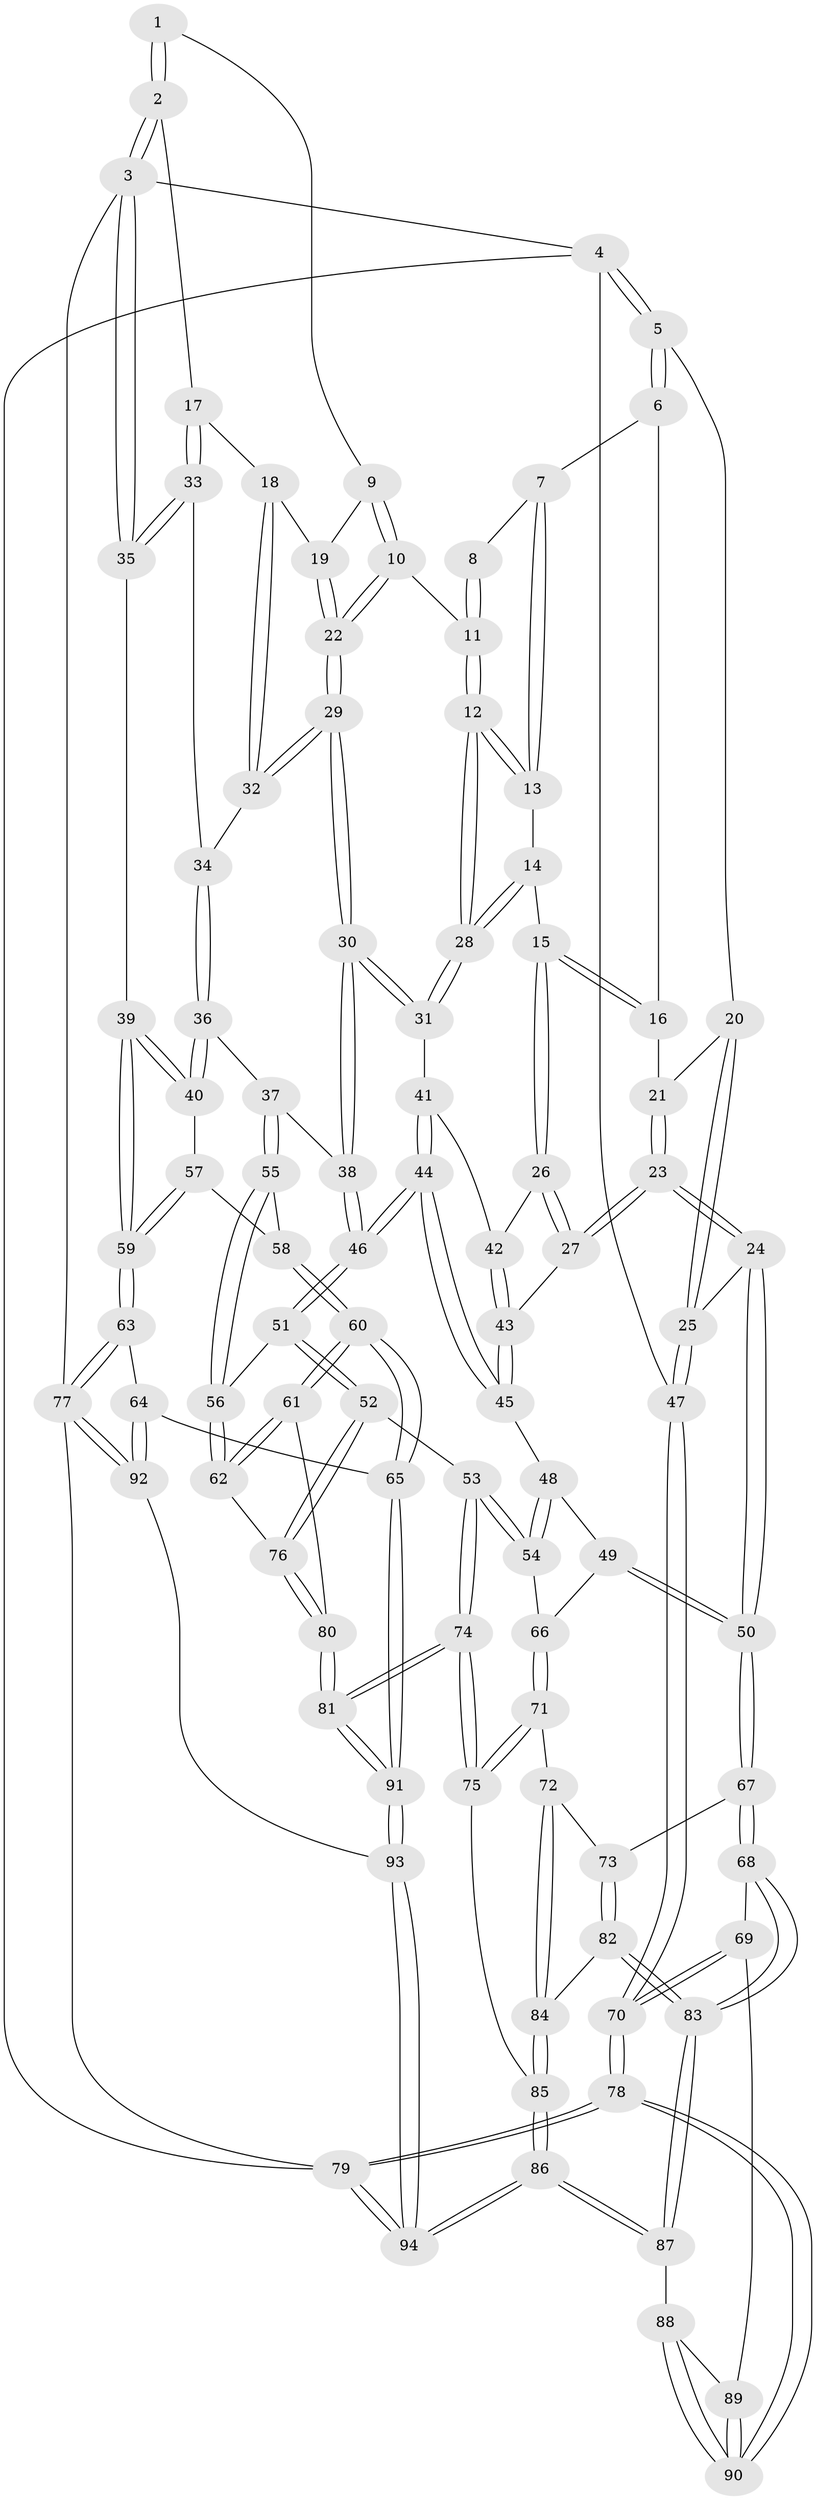 // Generated by graph-tools (version 1.1) at 2025/27/03/09/25 03:27:15]
// undirected, 94 vertices, 232 edges
graph export_dot {
graph [start="1"]
  node [color=gray90,style=filled];
  1 [pos="+0.9171477117461345+0"];
  2 [pos="+1+0"];
  3 [pos="+1+0"];
  4 [pos="+0+0"];
  5 [pos="+0+0"];
  6 [pos="+0.2971851289596165+0"];
  7 [pos="+0.45354803588126696+0"];
  8 [pos="+0.668458939975169+0"];
  9 [pos="+0.8624497266701843+0.018520551344403544"];
  10 [pos="+0.7183262481407765+0.16480382104604374"];
  11 [pos="+0.6727445930056357+0.16164701095280662"];
  12 [pos="+0.6393020679246774+0.18644373382474483"];
  13 [pos="+0.4921526793437712+0.05296328764147285"];
  14 [pos="+0.46978616858869626+0.17289454980230665"];
  15 [pos="+0.33984179036949136+0.26821824313134207"];
  16 [pos="+0.2921435003729792+0"];
  17 [pos="+0.9507879371460026+0.18187860872872694"];
  18 [pos="+0.8981140656712588+0.18195033663049823"];
  19 [pos="+0.8676993554883767+0.08806917581929122"];
  20 [pos="+0.13034094656192546+0.158217233442841"];
  21 [pos="+0.19221299414871335+0.1858718232710287"];
  22 [pos="+0.7749714590738933+0.21197523923575493"];
  23 [pos="+0.2504697668415742+0.349972300162856"];
  24 [pos="+0.16961092631340766+0.43187890377663185"];
  25 [pos="+0.06216271740230209+0.415822274176869"];
  26 [pos="+0.3315148512815626+0.29199206246676335"];
  27 [pos="+0.29295730939456366+0.3277259172628892"];
  28 [pos="+0.6004504035352466+0.287939472449042"];
  29 [pos="+0.8012665129523188+0.26346775506947284"];
  30 [pos="+0.7354923748631689+0.3645950268745085"];
  31 [pos="+0.6019133282568233+0.31737312390287226"];
  32 [pos="+0.8765357747397312+0.24742288394284226"];
  33 [pos="+1+0.2206207415589939"];
  34 [pos="+0.9099633451996744+0.27830847586816887"];
  35 [pos="+1+0.2309297403480209"];
  36 [pos="+0.9426348423475142+0.35948725053084124"];
  37 [pos="+0.7773644520287823+0.4270485850278328"];
  38 [pos="+0.7678445608944486+0.41996649034019484"];
  39 [pos="+1+0.4235247982905462"];
  40 [pos="+1+0.41840242365821356"];
  41 [pos="+0.5796716637312341+0.33534081526291765"];
  42 [pos="+0.5660189752828063+0.3391372082606725"];
  43 [pos="+0.4669280780660957+0.4555276154011404"];
  44 [pos="+0.5944309576667434+0.5190629707266203"];
  45 [pos="+0.46686200541247147+0.45801590123104347"];
  46 [pos="+0.6064730476831166+0.5469440704723428"];
  47 [pos="+0+0.4073927643222524"];
  48 [pos="+0.4549204995919428+0.4854715306527867"];
  49 [pos="+0.3130657229180138+0.523353255138573"];
  50 [pos="+0.2181851494800129+0.5180324142652323"];
  51 [pos="+0.6037024754166359+0.5688450909111455"];
  52 [pos="+0.5823145168118752+0.5960345828539659"];
  53 [pos="+0.565935693252139+0.6034636757715078"];
  54 [pos="+0.485332788122357+0.5892614351987299"];
  55 [pos="+0.7998802171203607+0.4755711649117786"];
  56 [pos="+0.7349057905335581+0.596541782347034"];
  57 [pos="+0.893916756937184+0.5224110944374252"];
  58 [pos="+0.8763793397965459+0.5290612125696006"];
  59 [pos="+1+0.7314322573370194"];
  60 [pos="+0.8910436790796924+0.7422250016887987"];
  61 [pos="+0.8273230666989627+0.7107577522014967"];
  62 [pos="+0.7686809059126221+0.6698252902294759"];
  63 [pos="+1+0.8671409030789315"];
  64 [pos="+0.9047923289629545+0.7581194495509508"];
  65 [pos="+0.902412176306934+0.7565950769238233"];
  66 [pos="+0.4673974646243816+0.5980213294543448"];
  67 [pos="+0.22013340053405608+0.5321472603303168"];
  68 [pos="+0.16880344702306094+0.6834131072265208"];
  69 [pos="+0.04528967959860074+0.7239536892728708"];
  70 [pos="+0+0.7134346807514771"];
  71 [pos="+0.41391828513031587+0.6643398877317744"];
  72 [pos="+0.40129498363398586+0.6637925665422714"];
  73 [pos="+0.3052246332871142+0.6252450687996575"];
  74 [pos="+0.5105581459440416+0.816667259295424"];
  75 [pos="+0.4956690833223394+0.8141107020625669"];
  76 [pos="+0.6587383915331686+0.6942286530472184"];
  77 [pos="+1+1"];
  78 [pos="+0+1"];
  79 [pos="+0+1"];
  80 [pos="+0.6378149176054771+0.7722943205018877"];
  81 [pos="+0.5842646249670157+0.867326147050335"];
  82 [pos="+0.3091595224844681+0.7361736142702366"];
  83 [pos="+0.21726751766601013+0.7923720799677904"];
  84 [pos="+0.34327313689763694+0.7484031685528251"];
  85 [pos="+0.41583644247618756+0.8347391314731689"];
  86 [pos="+0.31490063404482954+0.9123952430241993"];
  87 [pos="+0.2147043633468374+0.8380489960629657"];
  88 [pos="+0.197472942396874+0.8453184408131039"];
  89 [pos="+0.05857873096358253+0.7428325513243279"];
  90 [pos="+0.1272742170970192+0.8836583601079182"];
  91 [pos="+0.5943202615905199+0.8831402135374475"];
  92 [pos="+0.6666682709342341+1"];
  93 [pos="+0.6365926127373793+1"];
  94 [pos="+0.3253915226489652+1"];
  1 -- 2;
  1 -- 2;
  1 -- 9;
  2 -- 3;
  2 -- 3;
  2 -- 17;
  3 -- 4;
  3 -- 35;
  3 -- 35;
  3 -- 77;
  4 -- 5;
  4 -- 5;
  4 -- 47;
  4 -- 79;
  5 -- 6;
  5 -- 6;
  5 -- 20;
  6 -- 7;
  6 -- 16;
  7 -- 8;
  7 -- 13;
  7 -- 13;
  8 -- 11;
  8 -- 11;
  9 -- 10;
  9 -- 10;
  9 -- 19;
  10 -- 11;
  10 -- 22;
  10 -- 22;
  11 -- 12;
  11 -- 12;
  12 -- 13;
  12 -- 13;
  12 -- 28;
  12 -- 28;
  13 -- 14;
  14 -- 15;
  14 -- 28;
  14 -- 28;
  15 -- 16;
  15 -- 16;
  15 -- 26;
  15 -- 26;
  16 -- 21;
  17 -- 18;
  17 -- 33;
  17 -- 33;
  18 -- 19;
  18 -- 32;
  18 -- 32;
  19 -- 22;
  19 -- 22;
  20 -- 21;
  20 -- 25;
  20 -- 25;
  21 -- 23;
  21 -- 23;
  22 -- 29;
  22 -- 29;
  23 -- 24;
  23 -- 24;
  23 -- 27;
  23 -- 27;
  24 -- 25;
  24 -- 50;
  24 -- 50;
  25 -- 47;
  25 -- 47;
  26 -- 27;
  26 -- 27;
  26 -- 42;
  27 -- 43;
  28 -- 31;
  28 -- 31;
  29 -- 30;
  29 -- 30;
  29 -- 32;
  29 -- 32;
  30 -- 31;
  30 -- 31;
  30 -- 38;
  30 -- 38;
  31 -- 41;
  32 -- 34;
  33 -- 34;
  33 -- 35;
  33 -- 35;
  34 -- 36;
  34 -- 36;
  35 -- 39;
  36 -- 37;
  36 -- 40;
  36 -- 40;
  37 -- 38;
  37 -- 55;
  37 -- 55;
  38 -- 46;
  38 -- 46;
  39 -- 40;
  39 -- 40;
  39 -- 59;
  39 -- 59;
  40 -- 57;
  41 -- 42;
  41 -- 44;
  41 -- 44;
  42 -- 43;
  42 -- 43;
  43 -- 45;
  43 -- 45;
  44 -- 45;
  44 -- 45;
  44 -- 46;
  44 -- 46;
  45 -- 48;
  46 -- 51;
  46 -- 51;
  47 -- 70;
  47 -- 70;
  48 -- 49;
  48 -- 54;
  48 -- 54;
  49 -- 50;
  49 -- 50;
  49 -- 66;
  50 -- 67;
  50 -- 67;
  51 -- 52;
  51 -- 52;
  51 -- 56;
  52 -- 53;
  52 -- 76;
  52 -- 76;
  53 -- 54;
  53 -- 54;
  53 -- 74;
  53 -- 74;
  54 -- 66;
  55 -- 56;
  55 -- 56;
  55 -- 58;
  56 -- 62;
  56 -- 62;
  57 -- 58;
  57 -- 59;
  57 -- 59;
  58 -- 60;
  58 -- 60;
  59 -- 63;
  59 -- 63;
  60 -- 61;
  60 -- 61;
  60 -- 65;
  60 -- 65;
  61 -- 62;
  61 -- 62;
  61 -- 80;
  62 -- 76;
  63 -- 64;
  63 -- 77;
  63 -- 77;
  64 -- 65;
  64 -- 92;
  64 -- 92;
  65 -- 91;
  65 -- 91;
  66 -- 71;
  66 -- 71;
  67 -- 68;
  67 -- 68;
  67 -- 73;
  68 -- 69;
  68 -- 83;
  68 -- 83;
  69 -- 70;
  69 -- 70;
  69 -- 89;
  70 -- 78;
  70 -- 78;
  71 -- 72;
  71 -- 75;
  71 -- 75;
  72 -- 73;
  72 -- 84;
  72 -- 84;
  73 -- 82;
  73 -- 82;
  74 -- 75;
  74 -- 75;
  74 -- 81;
  74 -- 81;
  75 -- 85;
  76 -- 80;
  76 -- 80;
  77 -- 92;
  77 -- 92;
  77 -- 79;
  78 -- 79;
  78 -- 79;
  78 -- 90;
  78 -- 90;
  79 -- 94;
  79 -- 94;
  80 -- 81;
  80 -- 81;
  81 -- 91;
  81 -- 91;
  82 -- 83;
  82 -- 83;
  82 -- 84;
  83 -- 87;
  83 -- 87;
  84 -- 85;
  84 -- 85;
  85 -- 86;
  85 -- 86;
  86 -- 87;
  86 -- 87;
  86 -- 94;
  86 -- 94;
  87 -- 88;
  88 -- 89;
  88 -- 90;
  88 -- 90;
  89 -- 90;
  89 -- 90;
  91 -- 93;
  91 -- 93;
  92 -- 93;
  93 -- 94;
  93 -- 94;
}
